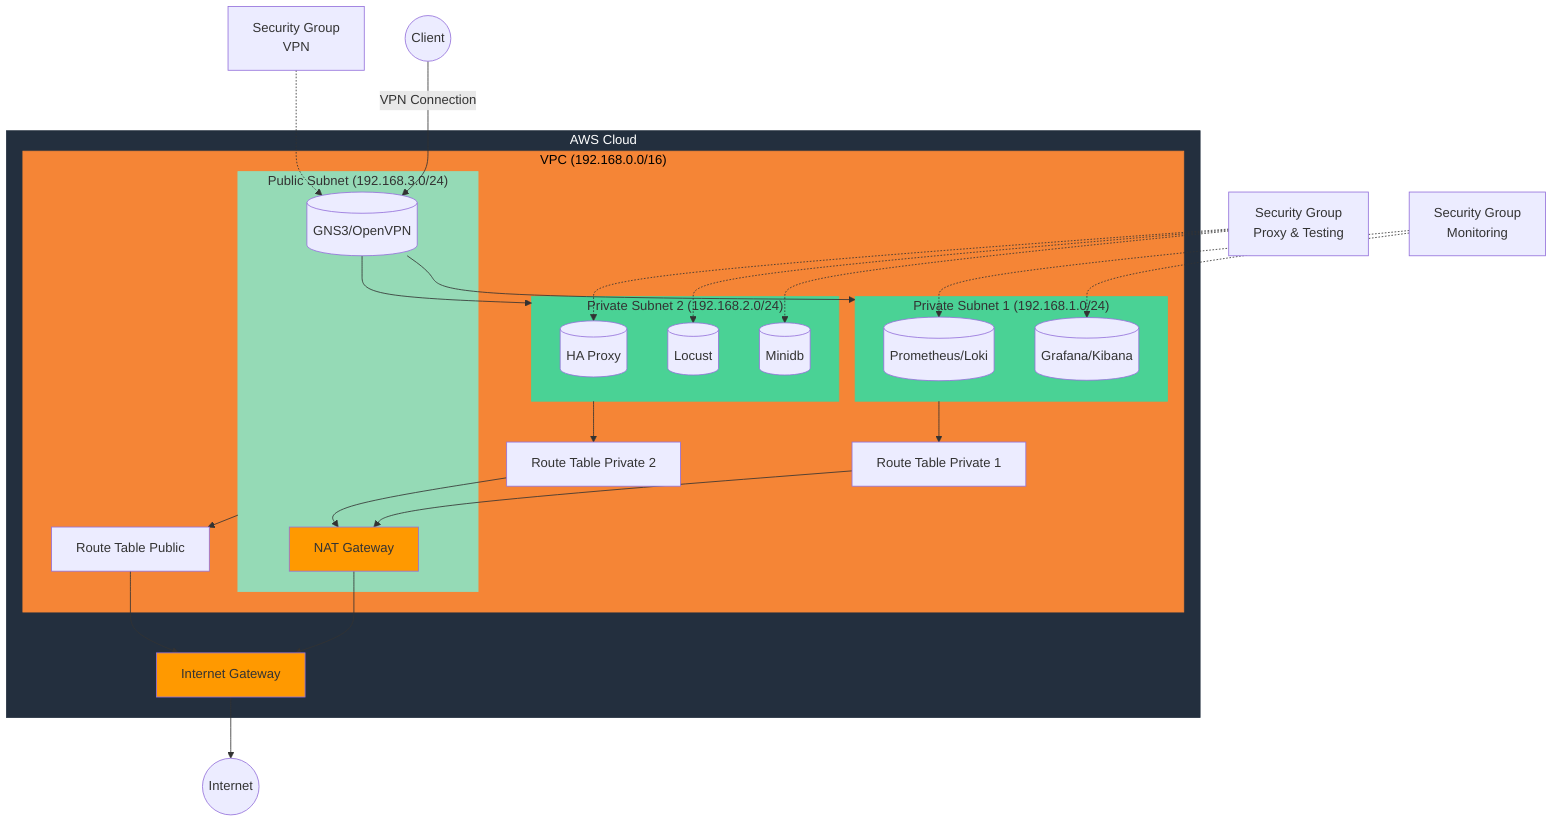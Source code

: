 graph TB
    subgraph AWS_Cloud["AWS Cloud"]
        subgraph VPC["VPC (192.168.0.0/16)"]
            subgraph Private_Subnet_1["Private Subnet 1 (192.168.1.0/24)"]
                PM[("Prometheus/Loki")]
                GK[("Grafana/Kibana")]
            end
            
            subgraph Private_Subnet_2["Private Subnet 2 (192.168.2.0/24)"]
                HA[("HA Proxy")]
                LO[("Locust")]
                MD[("Minidb")]
            end
            
            subgraph Public_Subnet["Public Subnet (192.168.3.0/24)"]
                VPN[("GNS3/OpenVPN")]
                NAT["NAT Gateway"]
            end
            
            RT_PRI1["Route Table Private 1"]
            RT_PRI2["Route Table Private 2"]
            RT_PUB["Route Table Public"]
        end
        
        IGW["Internet Gateway"]
    end
    
    Internet((Internet))
    Client((Client))
    
    %% Connections
    Client -->|VPN Connection| VPN
    VPN --> Private_Subnet_1
    VPN --> Private_Subnet_2
    
    Private_Subnet_1 --> RT_PRI1
    Private_Subnet_2 --> RT_PRI2
    Public_Subnet --> RT_PUB
    
    RT_PRI1 --> NAT
    RT_PRI2 --> NAT
    NAT --> IGW
    RT_PUB --> IGW
    IGW --> Internet
    
    %% Security Group connections
    SG_MON["Security Group\nMonitoring"] -.-> PM
    SG_MON -.-> GK
    SG_VPN["Security Group\nVPN"] -.-> VPN
    SG_PROXY["Security Group\nProxy & Testing"] -.-> HA
    SG_PROXY -.-> LO
    SG_PROXY -.-> MD

    style AWS_Cloud fill:#232F3E,stroke:#232F3E,color:white
    style VPC fill:#F58536,stroke:#F58536,color:black
    style Private_Subnet_1 fill:#4AD295,stroke:#4AD295
    style Private_Subnet_2 fill:#4AD295,stroke:#4AD295
    style Public_Subnet fill:#95DAB6,stroke:#95DAB6
    style IGW fill:#FF9900
    style NAT fill:#FF9900
